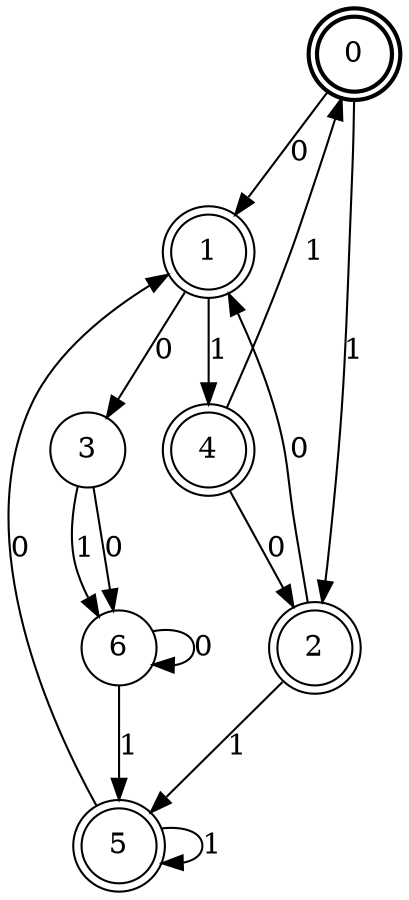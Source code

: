 digraph Automat {
    node [shape = circle];
    0 [style = "bold"];
    0 [peripheries=2]
    0 -> 1 [label = "0"];
    0 -> 2 [label = "1"];
    1 [peripheries=2]
    1 -> 3 [label = "0"];
    1 -> 4 [label = "1"];
    2 [peripheries=2]
    2 -> 1 [label = "0"];
    2 -> 5 [label = "1"];
    3 -> 6 [label = "0"];
    3 -> 6 [label = "1"];
    4 [peripheries=2]
    4 -> 2 [label = "0"];
    4 -> 0 [label = "1"];
    5 [peripheries=2]
    5 -> 1 [label = "0"];
    5 -> 5 [label = "1"];
    6 -> 6 [label = "0"];
    6 -> 5 [label = "1"];
}
